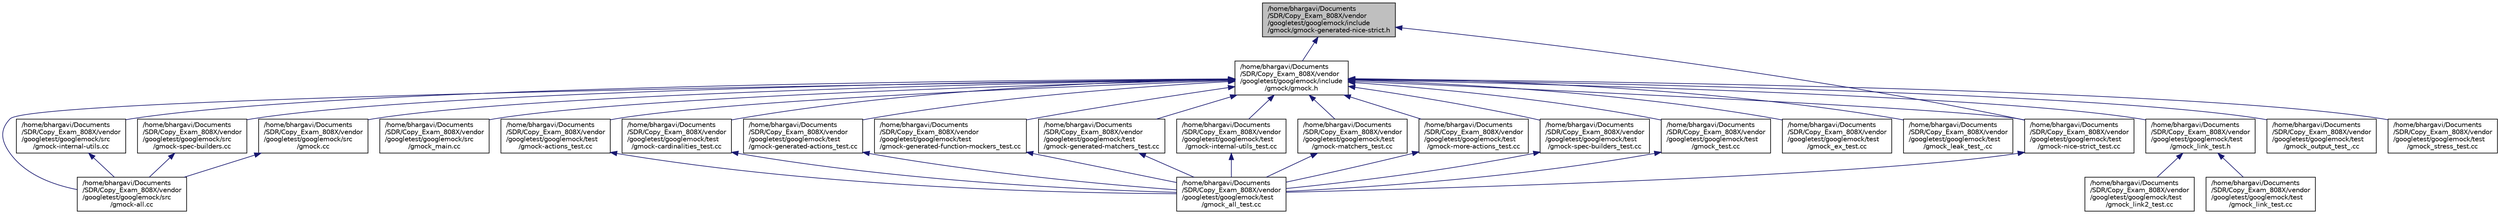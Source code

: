 digraph "/home/bhargavi/Documents/SDR/Copy_Exam_808X/vendor/googletest/googlemock/include/gmock/gmock-generated-nice-strict.h"
{
  edge [fontname="Helvetica",fontsize="10",labelfontname="Helvetica",labelfontsize="10"];
  node [fontname="Helvetica",fontsize="10",shape=record];
  Node1 [label="/home/bhargavi/Documents\l/SDR/Copy_Exam_808X/vendor\l/googletest/googlemock/include\l/gmock/gmock-generated-nice-strict.h",height=0.2,width=0.4,color="black", fillcolor="grey75", style="filled", fontcolor="black"];
  Node1 -> Node2 [dir="back",color="midnightblue",fontsize="10",style="solid"];
  Node2 [label="/home/bhargavi/Documents\l/SDR/Copy_Exam_808X/vendor\l/googletest/googlemock/include\l/gmock/gmock.h",height=0.2,width=0.4,color="black", fillcolor="white", style="filled",URL="$gmock_8h.html"];
  Node2 -> Node3 [dir="back",color="midnightblue",fontsize="10",style="solid"];
  Node3 [label="/home/bhargavi/Documents\l/SDR/Copy_Exam_808X/vendor\l/googletest/googlemock/src\l/gmock-all.cc",height=0.2,width=0.4,color="black", fillcolor="white", style="filled",URL="$gmock-all_8cc.html"];
  Node2 -> Node4 [dir="back",color="midnightblue",fontsize="10",style="solid"];
  Node4 [label="/home/bhargavi/Documents\l/SDR/Copy_Exam_808X/vendor\l/googletest/googlemock/src\l/gmock-internal-utils.cc",height=0.2,width=0.4,color="black", fillcolor="white", style="filled",URL="$gmock-internal-utils_8cc.html"];
  Node4 -> Node3 [dir="back",color="midnightblue",fontsize="10",style="solid"];
  Node2 -> Node5 [dir="back",color="midnightblue",fontsize="10",style="solid"];
  Node5 [label="/home/bhargavi/Documents\l/SDR/Copy_Exam_808X/vendor\l/googletest/googlemock/src\l/gmock-spec-builders.cc",height=0.2,width=0.4,color="black", fillcolor="white", style="filled",URL="$gmock-spec-builders_8cc.html"];
  Node5 -> Node3 [dir="back",color="midnightblue",fontsize="10",style="solid"];
  Node2 -> Node6 [dir="back",color="midnightblue",fontsize="10",style="solid"];
  Node6 [label="/home/bhargavi/Documents\l/SDR/Copy_Exam_808X/vendor\l/googletest/googlemock/src\l/gmock.cc",height=0.2,width=0.4,color="black", fillcolor="white", style="filled",URL="$gmock_8cc.html"];
  Node6 -> Node3 [dir="back",color="midnightblue",fontsize="10",style="solid"];
  Node2 -> Node7 [dir="back",color="midnightblue",fontsize="10",style="solid"];
  Node7 [label="/home/bhargavi/Documents\l/SDR/Copy_Exam_808X/vendor\l/googletest/googlemock/src\l/gmock_main.cc",height=0.2,width=0.4,color="black", fillcolor="white", style="filled",URL="$gmock__main_8cc.html"];
  Node2 -> Node8 [dir="back",color="midnightblue",fontsize="10",style="solid"];
  Node8 [label="/home/bhargavi/Documents\l/SDR/Copy_Exam_808X/vendor\l/googletest/googlemock/test\l/gmock-actions_test.cc",height=0.2,width=0.4,color="black", fillcolor="white", style="filled",URL="$gmock-actions__test_8cc.html"];
  Node8 -> Node9 [dir="back",color="midnightblue",fontsize="10",style="solid"];
  Node9 [label="/home/bhargavi/Documents\l/SDR/Copy_Exam_808X/vendor\l/googletest/googlemock/test\l/gmock_all_test.cc",height=0.2,width=0.4,color="black", fillcolor="white", style="filled",URL="$gmock__all__test_8cc.html"];
  Node2 -> Node10 [dir="back",color="midnightblue",fontsize="10",style="solid"];
  Node10 [label="/home/bhargavi/Documents\l/SDR/Copy_Exam_808X/vendor\l/googletest/googlemock/test\l/gmock-cardinalities_test.cc",height=0.2,width=0.4,color="black", fillcolor="white", style="filled",URL="$gmock-cardinalities__test_8cc.html"];
  Node10 -> Node9 [dir="back",color="midnightblue",fontsize="10",style="solid"];
  Node2 -> Node11 [dir="back",color="midnightblue",fontsize="10",style="solid"];
  Node11 [label="/home/bhargavi/Documents\l/SDR/Copy_Exam_808X/vendor\l/googletest/googlemock/test\l/gmock-generated-actions_test.cc",height=0.2,width=0.4,color="black", fillcolor="white", style="filled",URL="$gmock-generated-actions__test_8cc.html"];
  Node11 -> Node9 [dir="back",color="midnightblue",fontsize="10",style="solid"];
  Node2 -> Node12 [dir="back",color="midnightblue",fontsize="10",style="solid"];
  Node12 [label="/home/bhargavi/Documents\l/SDR/Copy_Exam_808X/vendor\l/googletest/googlemock/test\l/gmock-generated-function-mockers_test.cc",height=0.2,width=0.4,color="black", fillcolor="white", style="filled",URL="$gmock-generated-function-mockers__test_8cc.html"];
  Node12 -> Node9 [dir="back",color="midnightblue",fontsize="10",style="solid"];
  Node2 -> Node13 [dir="back",color="midnightblue",fontsize="10",style="solid"];
  Node13 [label="/home/bhargavi/Documents\l/SDR/Copy_Exam_808X/vendor\l/googletest/googlemock/test\l/gmock-generated-matchers_test.cc",height=0.2,width=0.4,color="black", fillcolor="white", style="filled",URL="$gmock-generated-matchers__test_8cc.html"];
  Node13 -> Node9 [dir="back",color="midnightblue",fontsize="10",style="solid"];
  Node2 -> Node14 [dir="back",color="midnightblue",fontsize="10",style="solid"];
  Node14 [label="/home/bhargavi/Documents\l/SDR/Copy_Exam_808X/vendor\l/googletest/googlemock/test\l/gmock-internal-utils_test.cc",height=0.2,width=0.4,color="black", fillcolor="white", style="filled",URL="$gmock-internal-utils__test_8cc.html"];
  Node14 -> Node9 [dir="back",color="midnightblue",fontsize="10",style="solid"];
  Node2 -> Node15 [dir="back",color="midnightblue",fontsize="10",style="solid"];
  Node15 [label="/home/bhargavi/Documents\l/SDR/Copy_Exam_808X/vendor\l/googletest/googlemock/test\l/gmock-matchers_test.cc",height=0.2,width=0.4,color="black", fillcolor="white", style="filled",URL="$gmock-matchers__test_8cc.html"];
  Node15 -> Node9 [dir="back",color="midnightblue",fontsize="10",style="solid"];
  Node2 -> Node16 [dir="back",color="midnightblue",fontsize="10",style="solid"];
  Node16 [label="/home/bhargavi/Documents\l/SDR/Copy_Exam_808X/vendor\l/googletest/googlemock/test\l/gmock-more-actions_test.cc",height=0.2,width=0.4,color="black", fillcolor="white", style="filled",URL="$gmock-more-actions__test_8cc.html"];
  Node16 -> Node9 [dir="back",color="midnightblue",fontsize="10",style="solid"];
  Node2 -> Node17 [dir="back",color="midnightblue",fontsize="10",style="solid"];
  Node17 [label="/home/bhargavi/Documents\l/SDR/Copy_Exam_808X/vendor\l/googletest/googlemock/test\l/gmock-nice-strict_test.cc",height=0.2,width=0.4,color="black", fillcolor="white", style="filled",URL="$gmock-nice-strict__test_8cc.html"];
  Node17 -> Node9 [dir="back",color="midnightblue",fontsize="10",style="solid"];
  Node2 -> Node18 [dir="back",color="midnightblue",fontsize="10",style="solid"];
  Node18 [label="/home/bhargavi/Documents\l/SDR/Copy_Exam_808X/vendor\l/googletest/googlemock/test\l/gmock-spec-builders_test.cc",height=0.2,width=0.4,color="black", fillcolor="white", style="filled",URL="$gmock-spec-builders__test_8cc.html"];
  Node18 -> Node9 [dir="back",color="midnightblue",fontsize="10",style="solid"];
  Node2 -> Node19 [dir="back",color="midnightblue",fontsize="10",style="solid"];
  Node19 [label="/home/bhargavi/Documents\l/SDR/Copy_Exam_808X/vendor\l/googletest/googlemock/test\l/gmock_ex_test.cc",height=0.2,width=0.4,color="black", fillcolor="white", style="filled",URL="$gmock__ex__test_8cc.html"];
  Node2 -> Node20 [dir="back",color="midnightblue",fontsize="10",style="solid"];
  Node20 [label="/home/bhargavi/Documents\l/SDR/Copy_Exam_808X/vendor\l/googletest/googlemock/test\l/gmock_leak_test_.cc",height=0.2,width=0.4,color="black", fillcolor="white", style="filled",URL="$gmock__leak__test___8cc.html"];
  Node2 -> Node21 [dir="back",color="midnightblue",fontsize="10",style="solid"];
  Node21 [label="/home/bhargavi/Documents\l/SDR/Copy_Exam_808X/vendor\l/googletest/googlemock/test\l/gmock_link_test.h",height=0.2,width=0.4,color="black", fillcolor="white", style="filled",URL="$gmock__link__test_8h.html"];
  Node21 -> Node22 [dir="back",color="midnightblue",fontsize="10",style="solid"];
  Node22 [label="/home/bhargavi/Documents\l/SDR/Copy_Exam_808X/vendor\l/googletest/googlemock/test\l/gmock_link2_test.cc",height=0.2,width=0.4,color="black", fillcolor="white", style="filled",URL="$gmock__link2__test_8cc.html"];
  Node21 -> Node23 [dir="back",color="midnightblue",fontsize="10",style="solid"];
  Node23 [label="/home/bhargavi/Documents\l/SDR/Copy_Exam_808X/vendor\l/googletest/googlemock/test\l/gmock_link_test.cc",height=0.2,width=0.4,color="black", fillcolor="white", style="filled",URL="$gmock__link__test_8cc.html"];
  Node2 -> Node24 [dir="back",color="midnightblue",fontsize="10",style="solid"];
  Node24 [label="/home/bhargavi/Documents\l/SDR/Copy_Exam_808X/vendor\l/googletest/googlemock/test\l/gmock_output_test_.cc",height=0.2,width=0.4,color="black", fillcolor="white", style="filled",URL="$gmock__output__test___8cc.html"];
  Node2 -> Node25 [dir="back",color="midnightblue",fontsize="10",style="solid"];
  Node25 [label="/home/bhargavi/Documents\l/SDR/Copy_Exam_808X/vendor\l/googletest/googlemock/test\l/gmock_stress_test.cc",height=0.2,width=0.4,color="black", fillcolor="white", style="filled",URL="$gmock__stress__test_8cc.html"];
  Node2 -> Node26 [dir="back",color="midnightblue",fontsize="10",style="solid"];
  Node26 [label="/home/bhargavi/Documents\l/SDR/Copy_Exam_808X/vendor\l/googletest/googlemock/test\l/gmock_test.cc",height=0.2,width=0.4,color="black", fillcolor="white", style="filled",URL="$gmock__test_8cc.html"];
  Node26 -> Node9 [dir="back",color="midnightblue",fontsize="10",style="solid"];
  Node1 -> Node17 [dir="back",color="midnightblue",fontsize="10",style="solid"];
}
